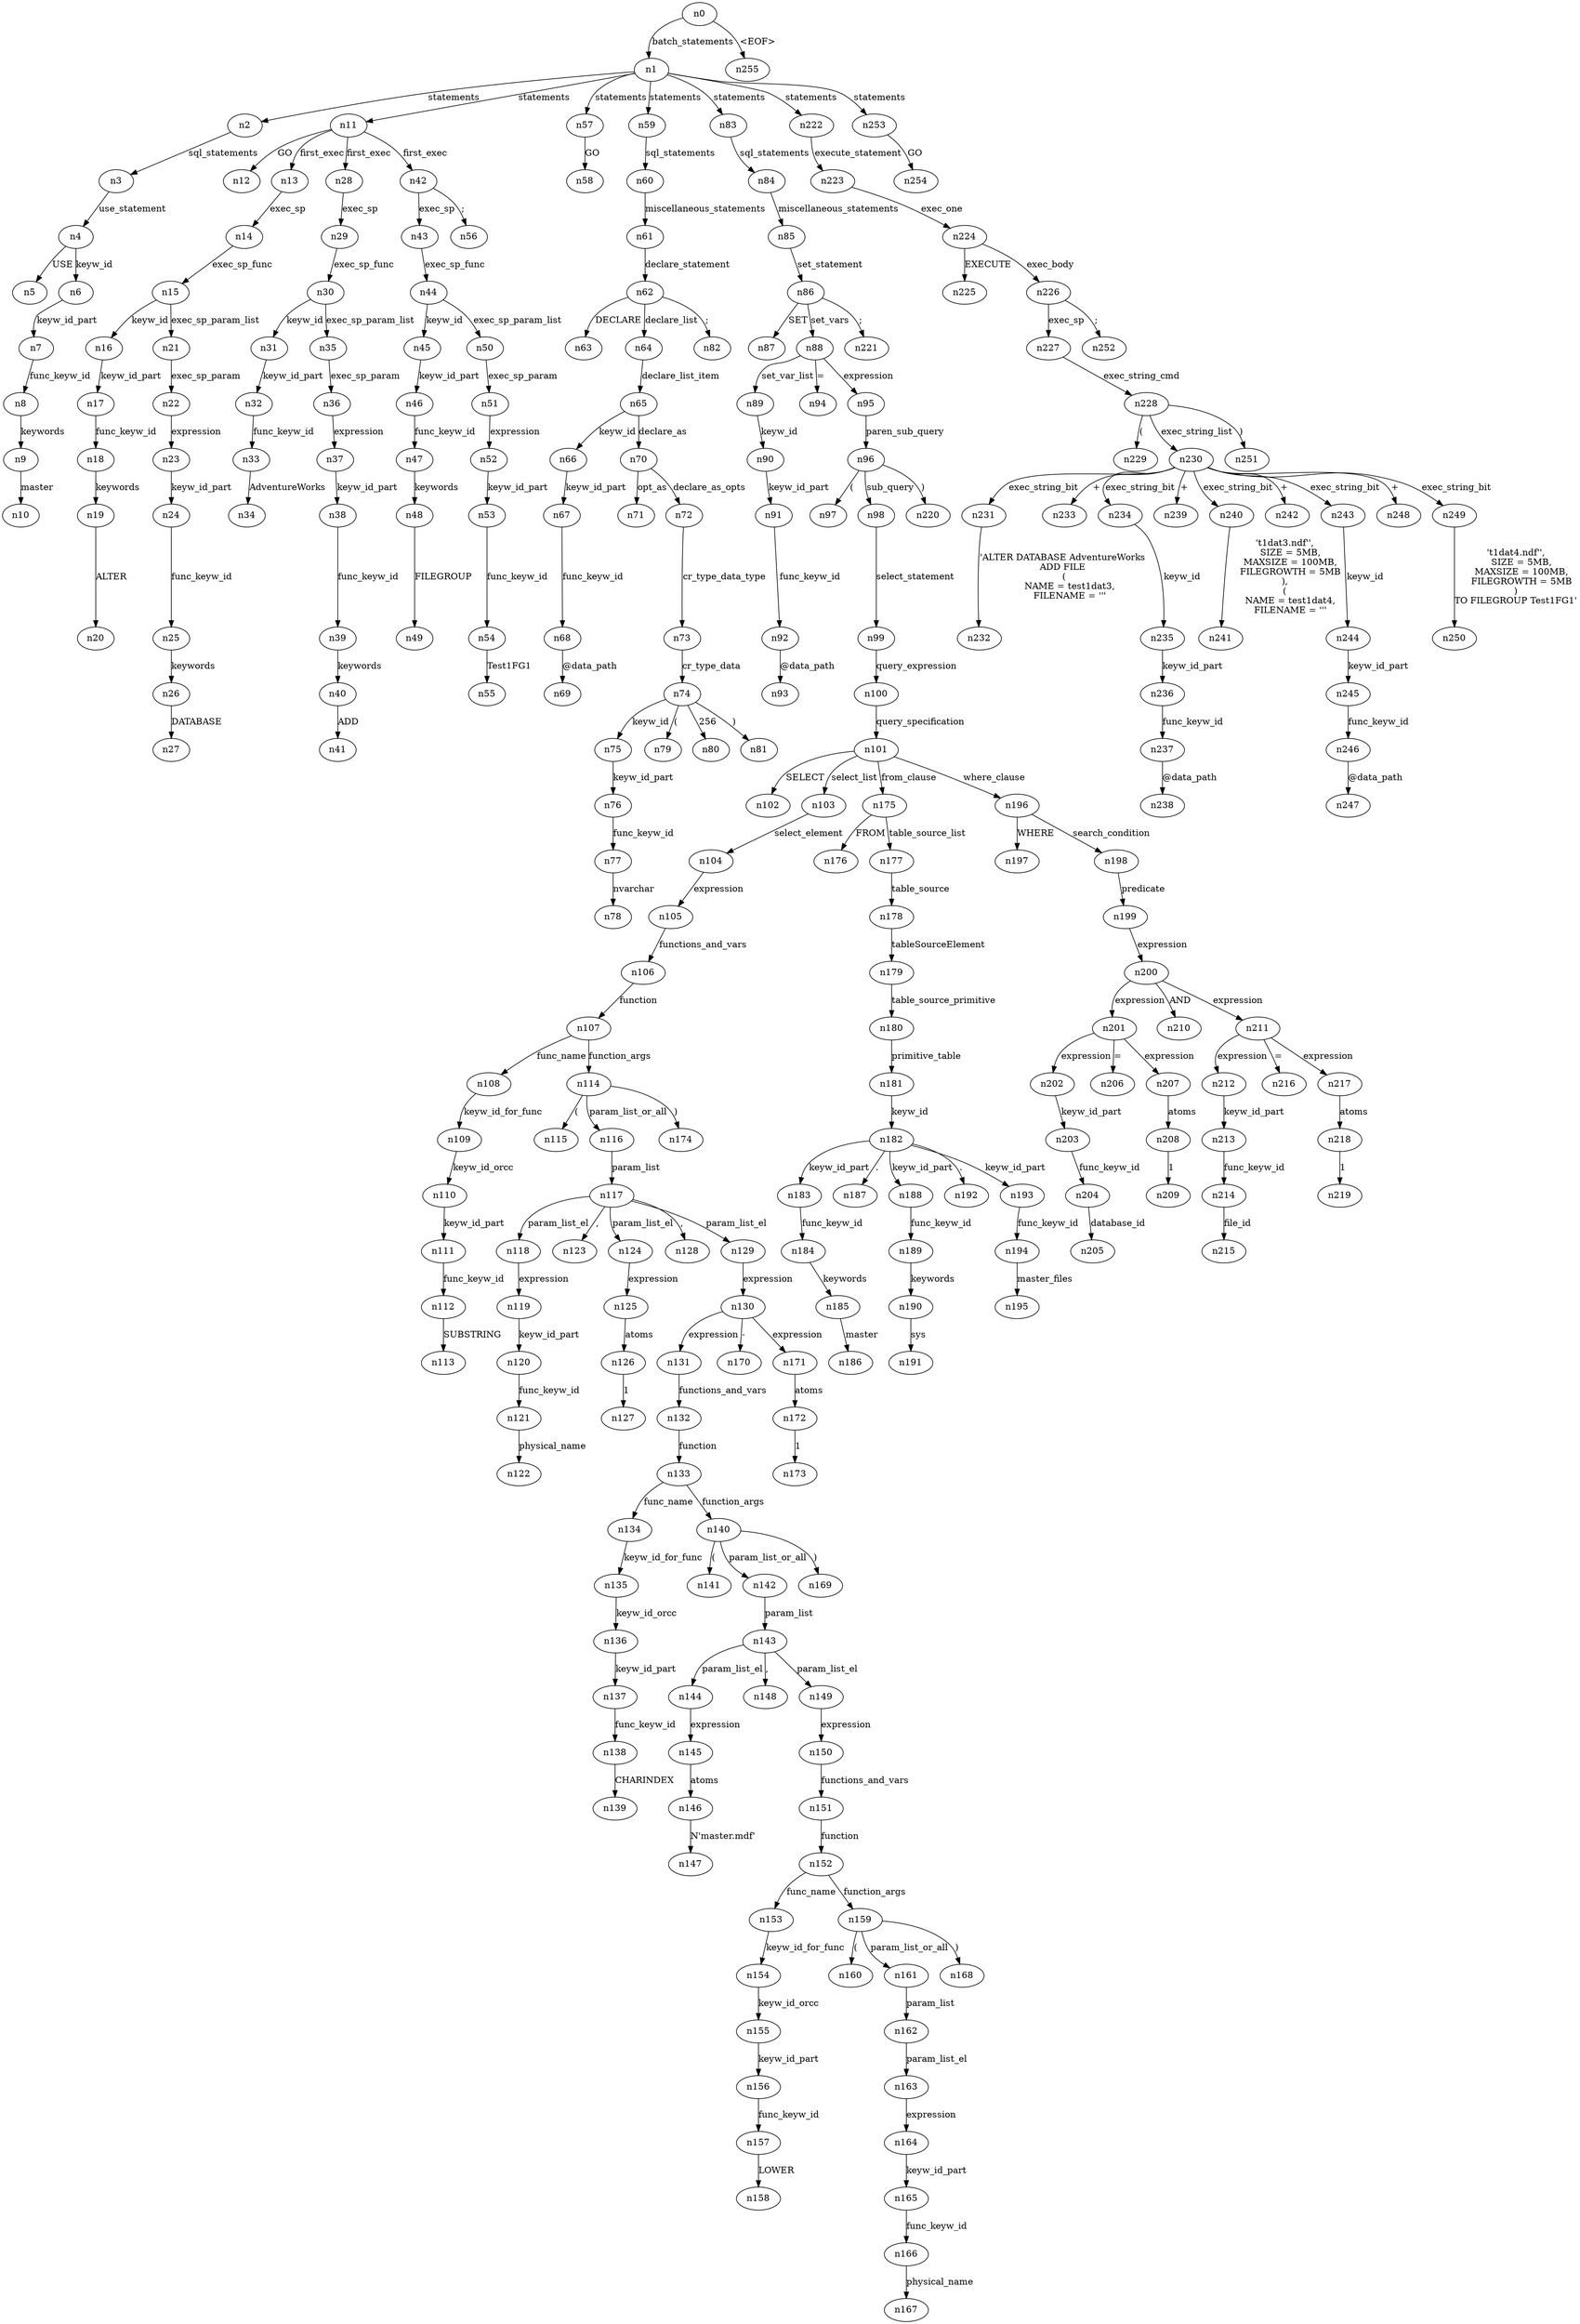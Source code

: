digraph ParseTree {
  n0 -> n1 [label="batch_statements"];
  n1 -> n2 [label="statements"];
  n2 -> n3 [label="sql_statements"];
  n3 -> n4 [label="use_statement"];
  n4 -> n5 [label="USE"];
  n4 -> n6 [label="keyw_id"];
  n6 -> n7 [label="keyw_id_part"];
  n7 -> n8 [label="func_keyw_id"];
  n8 -> n9 [label="keywords"];
  n9 -> n10 [label="master"];
  n1 -> n11 [label="statements"];
  n11 -> n12 [label="GO"];
  n11 -> n13 [label="first_exec"];
  n13 -> n14 [label="exec_sp"];
  n14 -> n15 [label="exec_sp_func"];
  n15 -> n16 [label="keyw_id"];
  n16 -> n17 [label="keyw_id_part"];
  n17 -> n18 [label="func_keyw_id"];
  n18 -> n19 [label="keywords"];
  n19 -> n20 [label="ALTER"];
  n15 -> n21 [label="exec_sp_param_list"];
  n21 -> n22 [label="exec_sp_param"];
  n22 -> n23 [label="expression"];
  n23 -> n24 [label="keyw_id_part"];
  n24 -> n25 [label="func_keyw_id"];
  n25 -> n26 [label="keywords"];
  n26 -> n27 [label="DATABASE"];
  n11 -> n28 [label="first_exec"];
  n28 -> n29 [label="exec_sp"];
  n29 -> n30 [label="exec_sp_func"];
  n30 -> n31 [label="keyw_id"];
  n31 -> n32 [label="keyw_id_part"];
  n32 -> n33 [label="func_keyw_id"];
  n33 -> n34 [label="AdventureWorks"];
  n30 -> n35 [label="exec_sp_param_list"];
  n35 -> n36 [label="exec_sp_param"];
  n36 -> n37 [label="expression"];
  n37 -> n38 [label="keyw_id_part"];
  n38 -> n39 [label="func_keyw_id"];
  n39 -> n40 [label="keywords"];
  n40 -> n41 [label="ADD"];
  n11 -> n42 [label="first_exec"];
  n42 -> n43 [label="exec_sp"];
  n43 -> n44 [label="exec_sp_func"];
  n44 -> n45 [label="keyw_id"];
  n45 -> n46 [label="keyw_id_part"];
  n46 -> n47 [label="func_keyw_id"];
  n47 -> n48 [label="keywords"];
  n48 -> n49 [label="FILEGROUP"];
  n44 -> n50 [label="exec_sp_param_list"];
  n50 -> n51 [label="exec_sp_param"];
  n51 -> n52 [label="expression"];
  n52 -> n53 [label="keyw_id_part"];
  n53 -> n54 [label="func_keyw_id"];
  n54 -> n55 [label="Test1FG1"];
  n42 -> n56 [label=";"];
  n1 -> n57 [label="statements"];
  n57 -> n58 [label="GO"];
  n1 -> n59 [label="statements"];
  n59 -> n60 [label="sql_statements"];
  n60 -> n61 [label="miscellaneous_statements"];
  n61 -> n62 [label="declare_statement"];
  n62 -> n63 [label="DECLARE"];
  n62 -> n64 [label="declare_list"];
  n64 -> n65 [label="declare_list_item"];
  n65 -> n66 [label="keyw_id"];
  n66 -> n67 [label="keyw_id_part"];
  n67 -> n68 [label="func_keyw_id"];
  n68 -> n69 [label="@data_path"];
  n65 -> n70 [label="declare_as"];
  n70 -> n71 [label="opt_as"];
  n70 -> n72 [label="declare_as_opts"];
  n72 -> n73 [label="cr_type_data_type"];
  n73 -> n74 [label="cr_type_data"];
  n74 -> n75 [label="keyw_id"];
  n75 -> n76 [label="keyw_id_part"];
  n76 -> n77 [label="func_keyw_id"];
  n77 -> n78 [label="nvarchar"];
  n74 -> n79 [label="("];
  n74 -> n80 [label="256"];
  n74 -> n81 [label=")"];
  n62 -> n82 [label=";"];
  n1 -> n83 [label="statements"];
  n83 -> n84 [label="sql_statements"];
  n84 -> n85 [label="miscellaneous_statements"];
  n85 -> n86 [label="set_statement"];
  n86 -> n87 [label="SET"];
  n86 -> n88 [label="set_vars"];
  n88 -> n89 [label="set_var_list"];
  n89 -> n90 [label="keyw_id"];
  n90 -> n91 [label="keyw_id_part"];
  n91 -> n92 [label="func_keyw_id"];
  n92 -> n93 [label="@data_path"];
  n88 -> n94 [label="="];
  n88 -> n95 [label="expression"];
  n95 -> n96 [label="paren_sub_query"];
  n96 -> n97 [label="("];
  n96 -> n98 [label="sub_query"];
  n98 -> n99 [label="select_statement"];
  n99 -> n100 [label="query_expression"];
  n100 -> n101 [label="query_specification"];
  n101 -> n102 [label="SELECT"];
  n101 -> n103 [label="select_list"];
  n103 -> n104 [label="select_element"];
  n104 -> n105 [label="expression"];
  n105 -> n106 [label="functions_and_vars"];
  n106 -> n107 [label="function"];
  n107 -> n108 [label="func_name"];
  n108 -> n109 [label="keyw_id_for_func"];
  n109 -> n110 [label="keyw_id_orcc"];
  n110 -> n111 [label="keyw_id_part"];
  n111 -> n112 [label="func_keyw_id"];
  n112 -> n113 [label="SUBSTRING"];
  n107 -> n114 [label="function_args"];
  n114 -> n115 [label="("];
  n114 -> n116 [label="param_list_or_all"];
  n116 -> n117 [label="param_list"];
  n117 -> n118 [label="param_list_el"];
  n118 -> n119 [label="expression"];
  n119 -> n120 [label="keyw_id_part"];
  n120 -> n121 [label="func_keyw_id"];
  n121 -> n122 [label="physical_name"];
  n117 -> n123 [label=","];
  n117 -> n124 [label="param_list_el"];
  n124 -> n125 [label="expression"];
  n125 -> n126 [label="atoms"];
  n126 -> n127 [label="1"];
  n117 -> n128 [label=","];
  n117 -> n129 [label="param_list_el"];
  n129 -> n130 [label="expression"];
  n130 -> n131 [label="expression"];
  n131 -> n132 [label="functions_and_vars"];
  n132 -> n133 [label="function"];
  n133 -> n134 [label="func_name"];
  n134 -> n135 [label="keyw_id_for_func"];
  n135 -> n136 [label="keyw_id_orcc"];
  n136 -> n137 [label="keyw_id_part"];
  n137 -> n138 [label="func_keyw_id"];
  n138 -> n139 [label="CHARINDEX"];
  n133 -> n140 [label="function_args"];
  n140 -> n141 [label="("];
  n140 -> n142 [label="param_list_or_all"];
  n142 -> n143 [label="param_list"];
  n143 -> n144 [label="param_list_el"];
  n144 -> n145 [label="expression"];
  n145 -> n146 [label="atoms"];
  n146 -> n147 [label="N'master.mdf'"];
  n143 -> n148 [label=","];
  n143 -> n149 [label="param_list_el"];
  n149 -> n150 [label="expression"];
  n150 -> n151 [label="functions_and_vars"];
  n151 -> n152 [label="function"];
  n152 -> n153 [label="func_name"];
  n153 -> n154 [label="keyw_id_for_func"];
  n154 -> n155 [label="keyw_id_orcc"];
  n155 -> n156 [label="keyw_id_part"];
  n156 -> n157 [label="func_keyw_id"];
  n157 -> n158 [label="LOWER"];
  n152 -> n159 [label="function_args"];
  n159 -> n160 [label="("];
  n159 -> n161 [label="param_list_or_all"];
  n161 -> n162 [label="param_list"];
  n162 -> n163 [label="param_list_el"];
  n163 -> n164 [label="expression"];
  n164 -> n165 [label="keyw_id_part"];
  n165 -> n166 [label="func_keyw_id"];
  n166 -> n167 [label="physical_name"];
  n159 -> n168 [label=")"];
  n140 -> n169 [label=")"];
  n130 -> n170 [label="-"];
  n130 -> n171 [label="expression"];
  n171 -> n172 [label="atoms"];
  n172 -> n173 [label="1"];
  n114 -> n174 [label=")"];
  n101 -> n175 [label="from_clause"];
  n175 -> n176 [label="FROM"];
  n175 -> n177 [label="table_source_list"];
  n177 -> n178 [label="table_source"];
  n178 -> n179 [label="tableSourceElement"];
  n179 -> n180 [label="table_source_primitive"];
  n180 -> n181 [label="primitive_table"];
  n181 -> n182 [label="keyw_id"];
  n182 -> n183 [label="keyw_id_part"];
  n183 -> n184 [label="func_keyw_id"];
  n184 -> n185 [label="keywords"];
  n185 -> n186 [label="master"];
  n182 -> n187 [label="."];
  n182 -> n188 [label="keyw_id_part"];
  n188 -> n189 [label="func_keyw_id"];
  n189 -> n190 [label="keywords"];
  n190 -> n191 [label="sys"];
  n182 -> n192 [label="."];
  n182 -> n193 [label="keyw_id_part"];
  n193 -> n194 [label="func_keyw_id"];
  n194 -> n195 [label="master_files"];
  n101 -> n196 [label="where_clause"];
  n196 -> n197 [label="WHERE"];
  n196 -> n198 [label="search_condition"];
  n198 -> n199 [label="predicate"];
  n199 -> n200 [label="expression"];
  n200 -> n201 [label="expression"];
  n201 -> n202 [label="expression"];
  n202 -> n203 [label="keyw_id_part"];
  n203 -> n204 [label="func_keyw_id"];
  n204 -> n205 [label="database_id"];
  n201 -> n206 [label="="];
  n201 -> n207 [label="expression"];
  n207 -> n208 [label="atoms"];
  n208 -> n209 [label="1"];
  n200 -> n210 [label="AND"];
  n200 -> n211 [label="expression"];
  n211 -> n212 [label="expression"];
  n212 -> n213 [label="keyw_id_part"];
  n213 -> n214 [label="func_keyw_id"];
  n214 -> n215 [label="file_id"];
  n211 -> n216 [label="="];
  n211 -> n217 [label="expression"];
  n217 -> n218 [label="atoms"];
  n218 -> n219 [label="1"];
  n96 -> n220 [label=")"];
  n86 -> n221 [label=";"];
  n1 -> n222 [label="statements"];
  n222 -> n223 [label="execute_statement"];
  n223 -> n224 [label="exec_one"];
  n224 -> n225 [label="EXECUTE"];
  n224 -> n226 [label="exec_body"];
  n226 -> n227 [label="exec_sp"];
  n227 -> n228 [label="exec_string_cmd"];
  n228 -> n229 [label="("];
  n228 -> n230 [label="exec_string_list"];
  n230 -> n231 [label="exec_string_bit"];
  n231 -> n232 [label="'ALTER DATABASE AdventureWorks 
ADD FILE 
(
    NAME = test1dat3,
    FILENAME = '''"];
  n230 -> n233 [label="+"];
  n230 -> n234 [label="exec_string_bit"];
  n234 -> n235 [label="keyw_id"];
  n235 -> n236 [label="keyw_id_part"];
  n236 -> n237 [label="func_keyw_id"];
  n237 -> n238 [label="@data_path"];
  n230 -> n239 [label="+"];
  n230 -> n240 [label="exec_string_bit"];
  n240 -> n241 [label="'t1dat3.ndf'',
    SIZE = 5MB,
    MAXSIZE = 100MB,
    FILEGROWTH = 5MB
),
(
    NAME = test1dat4,
    FILENAME = '''"];
  n230 -> n242 [label="+"];
  n230 -> n243 [label="exec_string_bit"];
  n243 -> n244 [label="keyw_id"];
  n244 -> n245 [label="keyw_id_part"];
  n245 -> n246 [label="func_keyw_id"];
  n246 -> n247 [label="@data_path"];
  n230 -> n248 [label="+"];
  n230 -> n249 [label="exec_string_bit"];
  n249 -> n250 [label="'t1dat4.ndf'',
    SIZE = 5MB,
    MAXSIZE = 100MB,
    FILEGROWTH = 5MB
)
TO FILEGROUP Test1FG1'"];
  n228 -> n251 [label=")"];
  n226 -> n252 [label=";"];
  n1 -> n253 [label="statements"];
  n253 -> n254 [label="GO"];
  n0 -> n255 [label="<EOF>"];
}